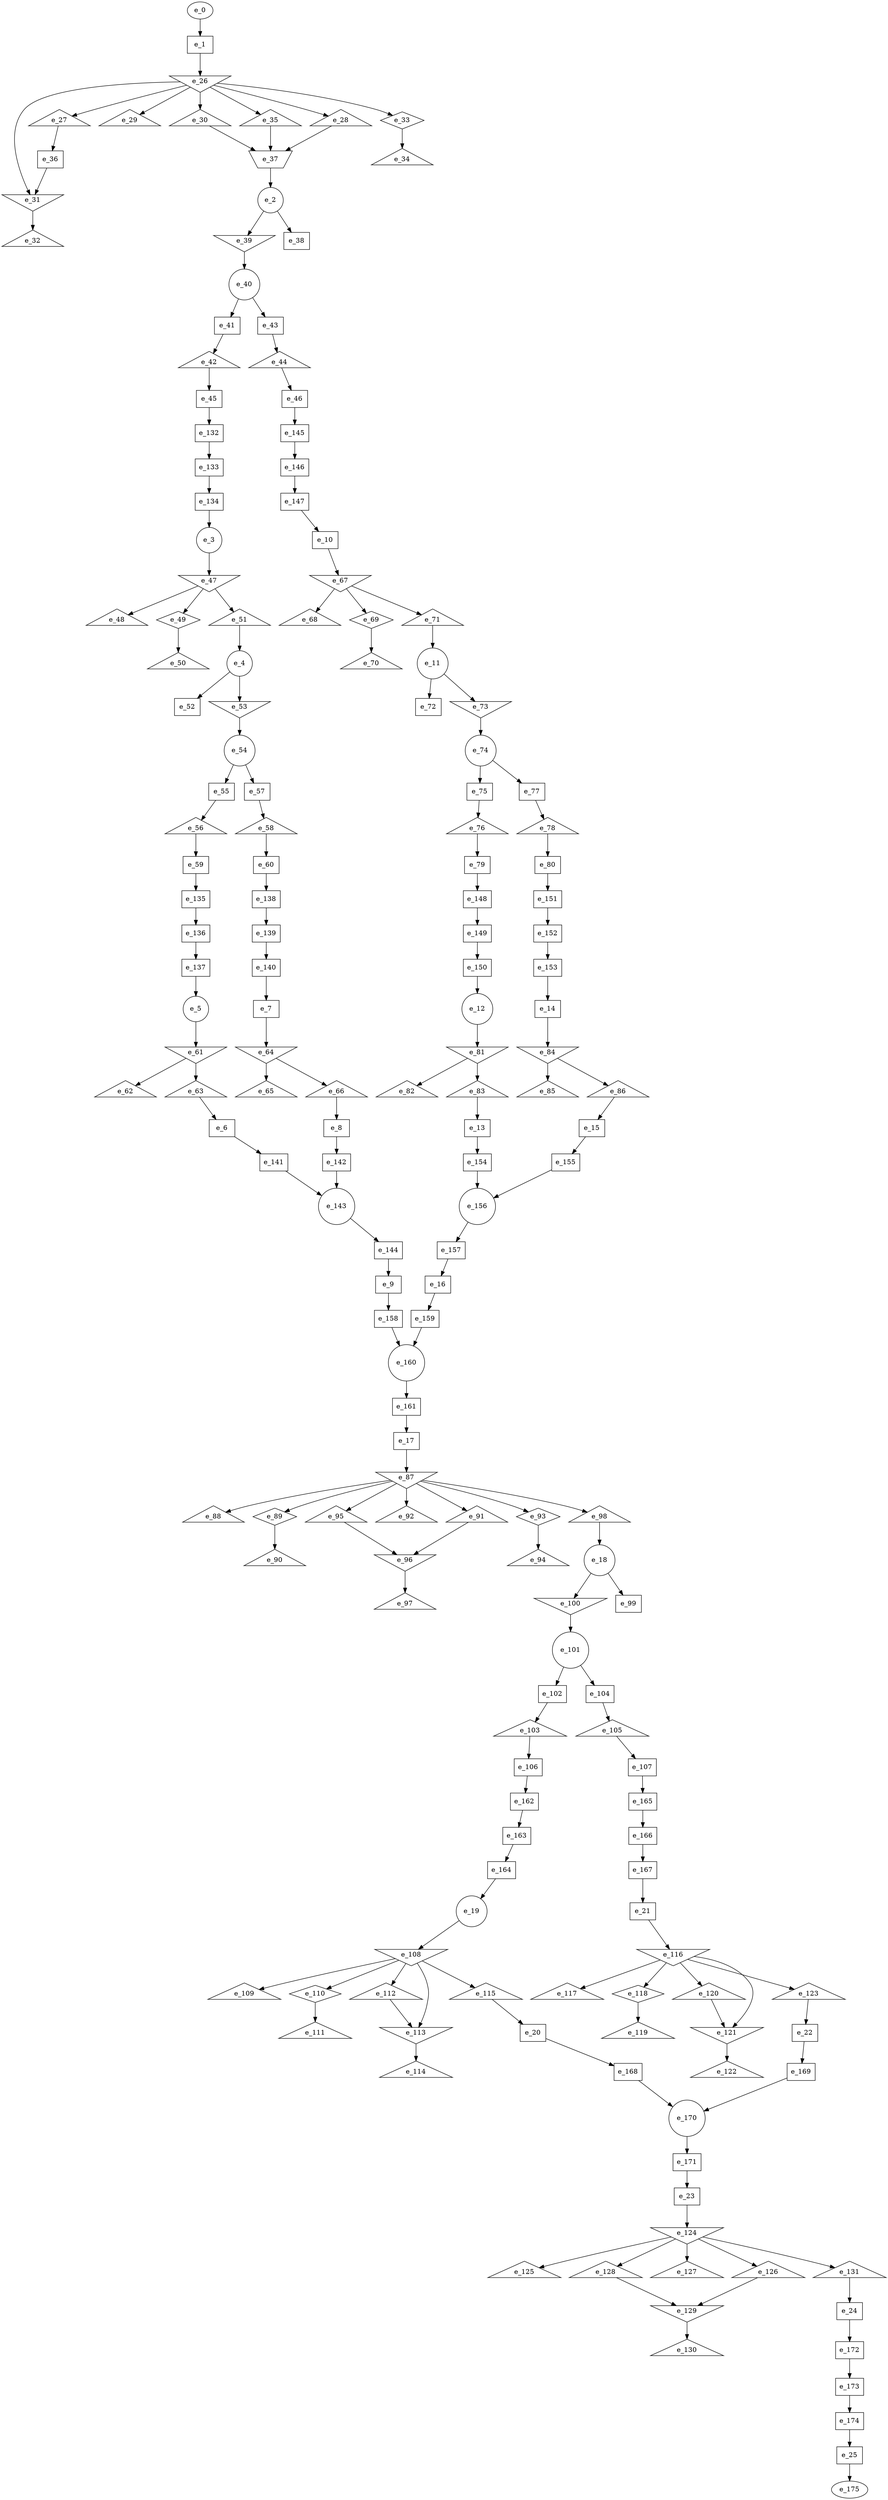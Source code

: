 digraph control_path {
  e_0: entry_node : n ;
  e_1 [shape = dot];
  e_2 [shape = circle];
  e_3 [shape = circle];
  e_4 [shape = circle];
  e_5 [shape = circle];
  e_6 [shape = dot];
  e_7 [shape = dot];
  e_8 [shape = dot];
  e_9 [shape = dot];
  e_10 [shape = dot];
  e_11 [shape = circle];
  e_12 [shape = circle];
  e_13 [shape = dot];
  e_14 [shape = dot];
  e_15 [shape = dot];
  e_16 [shape = dot];
  e_17 [shape = dot];
  e_18 [shape = circle];
  e_19 [shape = circle];
  e_20 [shape = dot];
  e_21 [shape = dot];
  e_22 [shape = dot];
  e_23 [shape = dot];
  e_24 [shape = dot];
  e_25 [shape = dot];
  e_26 [shape = invtriangle];
  e_27 [shape = triangle];
  e_28 [shape = triangle];
  e_29 [shape = triangle];
  e_30 [shape = triangle];
  e_31 [shape = invtriangle];
  e_32 [shape = triangle];
  e_33 [shape = diamond];
  e_34 [shape = triangle];
  e_35 [shape = triangle];
  e_36 [shape = dot];
  e_37 [shape = invtrapezium];
  e_38 [shape = dot];
  e_39 [shape = invtriangle];
  e_40 [shape = circle];
  e_41 [shape = dot];
  e_42 [shape = triangle];
  e_43 [shape = dot];
  e_44 [shape = triangle];
  e_45 [shape = dot];
  e_46 [shape = dot];
  e_47 [shape = invtriangle];
  e_48 [shape = triangle];
  e_49 [shape = diamond];
  e_50 [shape = triangle];
  e_51 [shape = triangle];
  e_52 [shape = dot];
  e_53 [shape = invtriangle];
  e_54 [shape = circle];
  e_55 [shape = dot];
  e_56 [shape = triangle];
  e_57 [shape = dot];
  e_58 [shape = triangle];
  e_59 [shape = dot];
  e_60 [shape = dot];
  e_61 [shape = invtriangle];
  e_62 [shape = triangle];
  e_63 [shape = triangle];
  e_64 [shape = invtriangle];
  e_65 [shape = triangle];
  e_66 [shape = triangle];
  e_67 [shape = invtriangle];
  e_68 [shape = triangle];
  e_69 [shape = diamond];
  e_70 [shape = triangle];
  e_71 [shape = triangle];
  e_72 [shape = dot];
  e_73 [shape = invtriangle];
  e_74 [shape = circle];
  e_75 [shape = dot];
  e_76 [shape = triangle];
  e_77 [shape = dot];
  e_78 [shape = triangle];
  e_79 [shape = dot];
  e_80 [shape = dot];
  e_81 [shape = invtriangle];
  e_82 [shape = triangle];
  e_83 [shape = triangle];
  e_84 [shape = invtriangle];
  e_85 [shape = triangle];
  e_86 [shape = triangle];
  e_87 [shape = invtriangle];
  e_88 [shape = triangle];
  e_89 [shape = diamond];
  e_90 [shape = triangle];
  e_91 [shape = triangle];
  e_92 [shape = triangle];
  e_93 [shape = diamond];
  e_94 [shape = triangle];
  e_95 [shape = triangle];
  e_96 [shape = invtriangle];
  e_97 [shape = triangle];
  e_98 [shape = triangle];
  e_99 [shape = dot];
  e_100 [shape = invtriangle];
  e_101 [shape = circle];
  e_102 [shape = dot];
  e_103 [shape = triangle];
  e_104 [shape = dot];
  e_105 [shape = triangle];
  e_106 [shape = dot];
  e_107 [shape = dot];
  e_108 [shape = invtriangle];
  e_109 [shape = triangle];
  e_110 [shape = diamond];
  e_111 [shape = triangle];
  e_112 [shape = triangle];
  e_113 [shape = invtriangle];
  e_114 [shape = triangle];
  e_115 [shape = triangle];
  e_116 [shape = invtriangle];
  e_117 [shape = triangle];
  e_118 [shape = diamond];
  e_119 [shape = triangle];
  e_120 [shape = triangle];
  e_121 [shape = invtriangle];
  e_122 [shape = triangle];
  e_123 [shape = triangle];
  e_124 [shape = invtriangle];
  e_125 [shape = triangle];
  e_126 [shape = triangle];
  e_127 [shape = triangle];
  e_128 [shape = triangle];
  e_129 [shape = invtriangle];
  e_130 [shape = triangle];
  e_131 [shape = triangle];
  e_132 [shape = dot];
  e_133 [shape = dot];
  e_134 [shape = dot];
  e_135 [shape = dot];
  e_136 [shape = dot];
  e_137 [shape = dot];
  e_138 [shape = dot];
  e_139 [shape = dot];
  e_140 [shape = dot];
  e_141 [shape = dot];
  e_142 [shape = dot];
  e_143 [shape = circle];
  e_144 [shape = dot];
  e_145 [shape = dot];
  e_146 [shape = dot];
  e_147 [shape = dot];
  e_148 [shape = dot];
  e_149 [shape = dot];
  e_150 [shape = dot];
  e_151 [shape = dot];
  e_152 [shape = dot];
  e_153 [shape = dot];
  e_154 [shape = dot];
  e_155 [shape = dot];
  e_156 [shape = circle];
  e_157 [shape = dot];
  e_158 [shape = dot];
  e_159 [shape = dot];
  e_160 [shape = circle];
  e_161 [shape = dot];
  e_162 [shape = dot];
  e_163 [shape = dot];
  e_164 [shape = dot];
  e_165 [shape = dot];
  e_166 [shape = dot];
  e_167 [shape = dot];
  e_168 [shape = dot];
  e_169 [shape = dot];
  e_170 [shape = circle];
  e_171 [shape = dot];
  e_172 [shape = dot];
  e_173 [shape = dot];
  e_174 [shape = dot];
  e_175: exit_node : s ;
  e_0 -> e_1;
  e_37 -> e_2;
  e_134 -> e_3;
  e_51 -> e_4;
  e_137 -> e_5;
  e_63 -> e_6;
  e_140 -> e_7;
  e_66 -> e_8;
  e_144 -> e_9;
  e_147 -> e_10;
  e_71 -> e_11;
  e_150 -> e_12;
  e_83 -> e_13;
  e_153 -> e_14;
  e_86 -> e_15;
  e_157 -> e_16;
  e_161 -> e_17;
  e_98 -> e_18;
  e_164 -> e_19;
  e_115 -> e_20;
  e_167 -> e_21;
  e_123 -> e_22;
  e_171 -> e_23;
  e_131 -> e_24;
  e_174 -> e_25;
  e_1 -> e_26;
  e_26 -> e_27;
  e_26 -> e_28;
  e_26 -> e_29;
  e_26 -> e_30;
  e_36 -> e_31;
  e_26 -> e_31;
  e_31 -> e_32;
  e_26 -> e_33;
  e_33 -> e_34;
  e_26 -> e_35;
  e_27 -> e_36;
  e_35 -> e_37;
  e_28 -> e_37;
  e_30 -> e_37;
  e_2 -> e_38;
  e_2 -> e_39;
  e_39 -> e_40;
  e_40 -> e_41;
  e_41 -> e_42;
  e_40 -> e_43;
  e_43 -> e_44;
  e_42 -> e_45;
  e_44 -> e_46;
  e_3 -> e_47;
  e_47 -> e_48;
  e_47 -> e_49;
  e_49 -> e_50;
  e_47 -> e_51;
  e_4 -> e_52;
  e_4 -> e_53;
  e_53 -> e_54;
  e_54 -> e_55;
  e_55 -> e_56;
  e_54 -> e_57;
  e_57 -> e_58;
  e_56 -> e_59;
  e_58 -> e_60;
  e_5 -> e_61;
  e_61 -> e_62;
  e_61 -> e_63;
  e_7 -> e_64;
  e_64 -> e_65;
  e_64 -> e_66;
  e_10 -> e_67;
  e_67 -> e_68;
  e_67 -> e_69;
  e_69 -> e_70;
  e_67 -> e_71;
  e_11 -> e_72;
  e_11 -> e_73;
  e_73 -> e_74;
  e_74 -> e_75;
  e_75 -> e_76;
  e_74 -> e_77;
  e_77 -> e_78;
  e_76 -> e_79;
  e_78 -> e_80;
  e_12 -> e_81;
  e_81 -> e_82;
  e_81 -> e_83;
  e_14 -> e_84;
  e_84 -> e_85;
  e_84 -> e_86;
  e_17 -> e_87;
  e_87 -> e_88;
  e_87 -> e_89;
  e_89 -> e_90;
  e_87 -> e_91;
  e_87 -> e_92;
  e_87 -> e_93;
  e_93 -> e_94;
  e_87 -> e_95;
  e_91 -> e_96;
  e_95 -> e_96;
  e_96 -> e_97;
  e_87 -> e_98;
  e_18 -> e_99;
  e_18 -> e_100;
  e_100 -> e_101;
  e_101 -> e_102;
  e_102 -> e_103;
  e_101 -> e_104;
  e_104 -> e_105;
  e_103 -> e_106;
  e_105 -> e_107;
  e_19 -> e_108;
  e_108 -> e_109;
  e_108 -> e_110;
  e_110 -> e_111;
  e_108 -> e_112;
  e_108 -> e_113;
  e_112 -> e_113;
  e_113 -> e_114;
  e_108 -> e_115;
  e_21 -> e_116;
  e_116 -> e_117;
  e_116 -> e_118;
  e_118 -> e_119;
  e_116 -> e_120;
  e_116 -> e_121;
  e_120 -> e_121;
  e_121 -> e_122;
  e_116 -> e_123;
  e_23 -> e_124;
  e_124 -> e_125;
  e_124 -> e_126;
  e_124 -> e_127;
  e_124 -> e_128;
  e_126 -> e_129;
  e_128 -> e_129;
  e_129 -> e_130;
  e_124 -> e_131;
  e_45 -> e_132;
  e_132 -> e_133;
  e_133 -> e_134;
  e_59 -> e_135;
  e_135 -> e_136;
  e_136 -> e_137;
  e_60 -> e_138;
  e_138 -> e_139;
  e_139 -> e_140;
  e_6 -> e_141;
  e_8 -> e_142;
  e_141 -> e_143;
  e_142 -> e_143;
  e_143 -> e_144;
  e_46 -> e_145;
  e_145 -> e_146;
  e_146 -> e_147;
  e_79 -> e_148;
  e_148 -> e_149;
  e_149 -> e_150;
  e_80 -> e_151;
  e_151 -> e_152;
  e_152 -> e_153;
  e_13 -> e_154;
  e_15 -> e_155;
  e_154 -> e_156;
  e_155 -> e_156;
  e_156 -> e_157;
  e_9 -> e_158;
  e_16 -> e_159;
  e_158 -> e_160;
  e_159 -> e_160;
  e_160 -> e_161;
  e_106 -> e_162;
  e_162 -> e_163;
  e_163 -> e_164;
  e_107 -> e_165;
  e_165 -> e_166;
  e_166 -> e_167;
  e_20 -> e_168;
  e_22 -> e_169;
  e_168 -> e_170;
  e_169 -> e_170;
  e_170 -> e_171;
  e_24 -> e_172;
  e_172 -> e_173;
  e_173 -> e_174;
  e_25 -> e_175;
}
